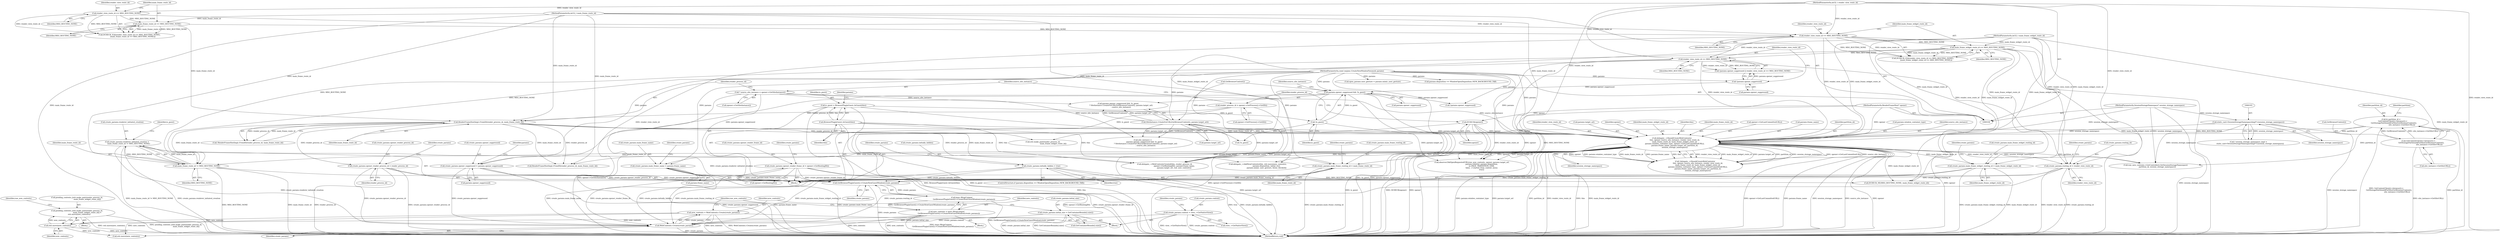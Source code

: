 digraph "0_Chrome_d18c519758c2e6043f0e1f00e2b69a55b3d7997f@array" {
"1000352" [label="(Call,pending_contents_[std::make_pair(render_process_id,\n                                     main_frame_widget_route_id)] =\n        std::move(new_contents))"];
"1000358" [label="(Call,std::move(new_contents))"];
"1000308" [label="(Call,new_contents = WebContents::Create(create_params))"];
"1000310" [label="(Call,WebContents::Create(create_params))"];
"1000258" [label="(Call,create_params.opener_render_process_id = render_process_id)"];
"1000138" [label="(Call,RenderFrameHostImpl::FromID(render_process_id, main_frame_route_id))"];
"1000129" [label="(Call,render_process_id = opener->GetProcess()->GetID())"];
"1000116" [label="(Call,main_frame_route_id == MSG_ROUTING_NONE)"];
"1000107" [label="(MethodParameterIn,int32_t main_frame_route_id)"];
"1000113" [label="(Call,render_view_route_id == MSG_ROUTING_NONE)"];
"1000106" [label="(MethodParameterIn,int32_t render_view_route_id)"];
"1000303" [label="(Call,create_params.initial_size = GetContainerBounds().size())"];
"1000286" [label="(Call,create_params.renderer_initiated_creation =\n      main_frame_route_id != MSG_ROUTING_NONE)"];
"1000290" [label="(Call,main_frame_route_id != MSG_ROUTING_NONE)"];
"1000202" [label="(Call,delegate_->ShouldCreateWebContents(\n          this, opener, source_site_instance, render_view_route_id,\n          main_frame_route_id, main_frame_widget_route_id,\n          params.window_container_type, opener->GetLastCommittedURL(),\n          params.frame_name, params.target_url, partition_id,\n          session_storage_namespace))"];
"1000144" [label="(Call,BrowserPluginGuest::IsGuest(this))"];
"1000126" [label="(Call,DCHECK(opener))"];
"1000105" [label="(MethodParameterIn,RenderFrameHost* opener)"];
"1000133" [label="(Call,* source_site_instance = opener->GetSiteInstance())"];
"1000120" [label="(Call,render_view_route_id == MSG_ROUTING_NONE)"];
"1000152" [label="(Call,render_view_route_id == MSG_ROUTING_NONE)"];
"1000123" [label="(Call,main_frame_widget_route_id == MSG_ROUTING_NONE)"];
"1000108" [label="(MethodParameterIn,int32_t main_frame_widget_route_id)"];
"1000109" [label="(MethodParameterIn,const mojom::CreateNewWindowParams& params)"];
"1000165" [label="(Call,SiteInstance::CreateForURL(GetBrowserContext(), params.target_url))"];
"1000172" [label="(Call,& partition_id =\n      GetContentClient()->browser()->\n          GetStoragePartitionIdForSite(GetBrowserContext(),\n                                       site_instance->GetSiteURL()))"];
"1000174" [label="(Call,GetContentClient()->browser()->\n          GetStoragePartitionIdForSite(GetBrowserContext(),\n                                       site_instance->GetSiteURL()))"];
"1000192" [label="(Call,static_cast<SessionStorageNamespaceImpl*>(session_storage_namespace))"];
"1000110" [label="(MethodParameterIn,SessionStorageNamespace* session_storage_namespace)"];
"1000298" [label="(Call,create_params.context = view_->GetNativeView())"];
"1000268" [label="(Call,create_params.opener_suppressed = params.opener_suppressed)"];
"1000159" [label="(Call,params.opener_suppressed && !is_guest)"];
"1000148" [label="(Call,!params.opener_suppressed)"];
"1000163" [label="(Call,!is_guest)"];
"1000142" [label="(Call,is_guest = BrowserPluginGuest::IsGuest(this))"];
"1000251" [label="(Call,create_params.main_frame_name = params.frame_name)"];
"1000263" [label="(Call,create_params.opener_render_frame_id = opener->GetRoutingID())"];
"1000241" [label="(Call,create_params.main_frame_routing_id = main_frame_route_id)"];
"1000246" [label="(Call,create_params.main_frame_widget_routing_id = main_frame_widget_route_id)"];
"1000236" [label="(Call,create_params.routing_id = render_view_route_id)"];
"1000281" [label="(Call,create_params.initially_hidden = true)"];
"1000314" [label="(Call,new_contents = base::WrapUnique(\n        GetBrowserPluginGuest()->CreateNewGuestWindow(create_params)))"];
"1000316" [label="(Call,base::WrapUnique(\n        GetBrowserPluginGuest()->CreateNewGuestWindow(create_params)))"];
"1000317" [label="(Call,GetBrowserPluginGuest()->CreateNewGuestWindow(create_params))"];
"1000292" [label="(Identifier,MSG_ROUTING_NONE)"];
"1000242" [label="(Call,create_params.main_frame_routing_id)"];
"1000243" [label="(Identifier,create_params)"];
"1000349" [label="(Call,DCHECK_NE(MSG_ROUTING_NONE, main_frame_widget_route_id))"];
"1000220" [label="(Identifier,session_storage_namespace)"];
"1000315" [label="(Identifier,new_contents)"];
"1000258" [label="(Call,create_params.opener_render_process_id = render_process_id)"];
"1000311" [label="(Identifier,create_params)"];
"1000314" [label="(Call,new_contents = base::WrapUnique(\n        GetBrowserPluginGuest()->CreateNewGuestWindow(create_params)))"];
"1000137" [label="(Call,!RenderFrameHostImpl::FromID(render_process_id, main_frame_route_id))"];
"1000212" [label="(Call,opener->GetLastCommittedURL())"];
"1000270" [label="(Identifier,create_params)"];
"1000381" [label="(Call,observer.DidOpenRequestedURL(raw_new_contents, opener, params.target_url,\n                                   params.referrer, params.disposition,\n                                   ui::PAGE_TRANSITION_LINK,\n                                   false,  // started_from_context_menu\n                                   true))"];
"1000117" [label="(Identifier,main_frame_route_id)"];
"1000213" [label="(Call,params.frame_name)"];
"1000219" [label="(Identifier,partition_id)"];
"1000156" [label="(Call,site_instance =\n      params.opener_suppressed && !is_guest\n          ? SiteInstance::CreateForURL(GetBrowserContext(), params.target_url)\n          : source_site_instance)"];
"1000290" [label="(Call,main_frame_route_id != MSG_ROUTING_NONE)"];
"1000118" [label="(Identifier,MSG_ROUTING_NONE)"];
"1000124" [label="(Identifier,main_frame_widget_route_id)"];
"1000240" [label="(Identifier,render_view_route_id)"];
"1000461" [label="(MethodReturn,void)"];
"1000265" [label="(Identifier,create_params)"];
"1000304" [label="(Call,create_params.initial_size)"];
"1000275" [label="(ControlStructure,if (params.disposition == WindowOpenDisposition::NEW_BACKGROUND_TAB))"];
"1000241" [label="(Call,create_params.main_frame_routing_id = main_frame_route_id)"];
"1000116" [label="(Call,main_frame_route_id == MSG_ROUTING_NONE)"];
"1000115" [label="(Identifier,MSG_ROUTING_NONE)"];
"1000154" [label="(Identifier,MSG_ROUTING_NONE)"];
"1000179" [label="(Identifier,partition)"];
"1000176" [label="(Call,site_instance->GetSiteURL())"];
"1000114" [label="(Identifier,render_view_route_id)"];
"1000170" [label="(Identifier,source_site_instance)"];
"1000313" [label="(Block,)"];
"1000145" [label="(Identifier,this)"];
"1000209" [label="(Call,params.window_container_type)"];
"1000352" [label="(Call,pending_contents_[std::make_pair(render_process_id,\n                                     main_frame_widget_route_id)] =\n        std::move(new_contents))"];
"1000236" [label="(Call,create_params.routing_id = render_view_route_id)"];
"1000123" [label="(Call,main_frame_widget_route_id == MSG_ROUTING_NONE)"];
"1000144" [label="(Call,BrowserPluginGuest::IsGuest(this))"];
"1000325" [label="(Call,raw_new_contents->GetController().SetSessionStorageNamespace(\n      partition_id, session_storage_namespace))"];
"1000126" [label="(Call,DCHECK(opener))"];
"1000287" [label="(Call,create_params.renderer_initiated_creation)"];
"1000321" [label="(Identifier,raw_new_contents)"];
"1000247" [label="(Call,create_params.main_frame_widget_routing_id)"];
"1000297" [label="(Block,)"];
"1000291" [label="(Identifier,main_frame_route_id)"];
"1000167" [label="(Call,params.target_url)"];
"1000143" [label="(Identifier,is_guest)"];
"1000252" [label="(Call,create_params.main_frame_name)"];
"1000205" [label="(Identifier,source_site_instance)"];
"1000206" [label="(Identifier,render_view_route_id)"];
"1000248" [label="(Identifier,create_params)"];
"1000109" [label="(MethodParameterIn,const mojom::CreateNewWindowParams& params)"];
"1000414" [label="(Call,delegate_->AddNewContents(this, std::move(new_contents),\n                                params.disposition, initial_rect,\n                                params.mimic_user_gesture, &was_blocked))"];
"1000251" [label="(Call,create_params.main_frame_name = params.frame_name)"];
"1000120" [label="(Call,render_view_route_id == MSG_ROUTING_NONE)"];
"1000142" [label="(Call,is_guest = BrowserPluginGuest::IsGuest(this))"];
"1000164" [label="(Identifier,is_guest)"];
"1000119" [label="(Call,DCHECK_EQ((render_view_route_id == MSG_ROUTING_NONE),\n            (main_frame_widget_route_id == MSG_ROUTING_NONE)))"];
"1000309" [label="(Identifier,new_contents)"];
"1000216" [label="(Call,params.target_url)"];
"1000308" [label="(Call,new_contents = WebContents::Create(create_params))"];
"1000160" [label="(Call,params.opener_suppressed)"];
"1000264" [label="(Call,create_params.opener_render_frame_id)"];
"1000245" [label="(Identifier,main_frame_route_id)"];
"1000149" [label="(Call,params.opener_suppressed)"];
"1000272" [label="(Call,params.opener_suppressed)"];
"1000263" [label="(Call,create_params.opener_render_frame_id = opener->GetRoutingID())"];
"1000365" [label="(Call,delegate_->WebContentsCreated(this, render_process_id,\n                                  opener->GetRoutingID(), params.frame_name,\n                                  params.target_url, raw_new_contents))"];
"1000288" [label="(Identifier,create_params)"];
"1000192" [label="(Call,static_cast<SessionStorageNamespaceImpl*>(session_storage_namespace))"];
"1000260" [label="(Identifier,create_params)"];
"1000361" [label="(Identifier,raw_new_contents)"];
"1000310" [label="(Call,WebContents::Create(create_params))"];
"1000318" [label="(Identifier,create_params)"];
"1000296" [label="(Identifier,is_guest)"];
"1000285" [label="(Identifier,true)"];
"1000436" [label="(Call,open_params.user_gesture = params.mimic_user_gesture)"];
"1000175" [label="(Call,GetBrowserContext())"];
"1000250" [label="(Identifier,main_frame_widget_route_id)"];
"1000122" [label="(Identifier,MSG_ROUTING_NONE)"];
"1000281" [label="(Call,create_params.initially_hidden = true)"];
"1000130" [label="(Identifier,render_process_id)"];
"1000303" [label="(Call,create_params.initial_size = GetContainerBounds().size())"];
"1000111" [label="(Block,)"];
"1000204" [label="(Identifier,opener)"];
"1000110" [label="(MethodParameterIn,SessionStorageNamespace* session_storage_namespace)"];
"1000305" [label="(Identifier,create_params)"];
"1000190" [label="(Call,* session_storage_namespace_impl =\n      static_cast<SessionStorageNamespaceImpl*>(session_storage_namespace))"];
"1000359" [label="(Identifier,new_contents)"];
"1000337" [label="(Block,)"];
"1000148" [label="(Call,!params.opener_suppressed)"];
"1000108" [label="(MethodParameterIn,int32_t main_frame_widget_route_id)"];
"1000147" [label="(Call,!params.opener_suppressed || render_view_route_id == MSG_ROUTING_NONE)"];
"1000299" [label="(Call,create_params.context)"];
"1000153" [label="(Identifier,render_view_route_id)"];
"1000133" [label="(Call,* source_site_instance = opener->GetSiteInstance())"];
"1000131" [label="(Call,opener->GetProcess()->GetID())"];
"1000107" [label="(MethodParameterIn,int32_t main_frame_route_id)"];
"1000127" [label="(Identifier,opener)"];
"1000106" [label="(MethodParameterIn,int32_t render_view_route_id)"];
"1000282" [label="(Call,create_params.initially_hidden)"];
"1000269" [label="(Call,create_params.opener_suppressed)"];
"1000253" [label="(Identifier,create_params)"];
"1000268" [label="(Call,create_params.opener_suppressed = params.opener_suppressed)"];
"1000358" [label="(Call,std::move(new_contents))"];
"1000134" [label="(Identifier,source_site_instance)"];
"1000152" [label="(Call,render_view_route_id == MSG_ROUTING_NONE)"];
"1000174" [label="(Call,GetContentClient()->browser()->\n          GetStoragePartitionIdForSite(GetBrowserContext(),\n                                       site_instance->GetSiteURL()))"];
"1000276" [label="(Call,params.disposition == WindowOpenDisposition::NEW_BACKGROUND_TAB)"];
"1000317" [label="(Call,GetBrowserPluginGuest()->CreateNewGuestWindow(create_params))"];
"1000105" [label="(MethodParameterIn,RenderFrameHost* opener)"];
"1000150" [label="(Identifier,params)"];
"1000259" [label="(Call,create_params.opener_render_process_id)"];
"1000158" [label="(Call,params.opener_suppressed && !is_guest\n          ? SiteInstance::CreateForURL(GetBrowserContext(), params.target_url)\n          : source_site_instance)"];
"1000208" [label="(Identifier,main_frame_widget_route_id)"];
"1000262" [label="(Identifier,render_process_id)"];
"1000121" [label="(Identifier,render_view_route_id)"];
"1000278" [label="(Identifier,params)"];
"1000139" [label="(Identifier,render_process_id)"];
"1000166" [label="(Call,GetBrowserContext())"];
"1000307" [label="(Call,GetContainerBounds().size())"];
"1000355" [label="(Call,std::make_pair(render_process_id,\n                                     main_frame_widget_route_id))"];
"1000316" [label="(Call,base::WrapUnique(\n        GetBrowserPluginGuest()->CreateNewGuestWindow(create_params)))"];
"1000246" [label="(Call,create_params.main_frame_widget_routing_id = main_frame_widget_route_id)"];
"1000267" [label="(Call,opener->GetRoutingID())"];
"1000194" [label="(Identifier,session_storage_namespace)"];
"1000416" [label="(Call,std::move(new_contents))"];
"1000225" [label="(Call,RenderFrameHostImpl::FromID(render_process_id, main_frame_route_id))"];
"1000295" [label="(Call,!is_guest)"];
"1000140" [label="(Identifier,main_frame_route_id)"];
"1000165" [label="(Call,SiteInstance::CreateForURL(GetBrowserContext(), params.target_url))"];
"1000286" [label="(Call,create_params.renderer_initiated_creation =\n      main_frame_route_id != MSG_ROUTING_NONE)"];
"1000113" [label="(Call,render_view_route_id == MSG_ROUTING_NONE)"];
"1000353" [label="(Call,pending_contents_[std::make_pair(render_process_id,\n                                     main_frame_widget_route_id)])"];
"1000138" [label="(Call,RenderFrameHostImpl::FromID(render_process_id, main_frame_route_id))"];
"1000135" [label="(Call,opener->GetSiteInstance())"];
"1000203" [label="(Identifier,this)"];
"1000298" [label="(Call,create_params.context = view_->GetNativeView())"];
"1000129" [label="(Call,render_process_id = opener->GetProcess()->GetID())"];
"1000237" [label="(Call,create_params.routing_id)"];
"1000207" [label="(Identifier,main_frame_route_id)"];
"1000159" [label="(Call,params.opener_suppressed && !is_guest)"];
"1000125" [label="(Identifier,MSG_ROUTING_NONE)"];
"1000112" [label="(Call,DCHECK_EQ((render_view_route_id == MSG_ROUTING_NONE),\n            (main_frame_route_id == MSG_ROUTING_NONE)))"];
"1000255" [label="(Call,params.frame_name)"];
"1000163" [label="(Call,!is_guest)"];
"1000202" [label="(Call,delegate_->ShouldCreateWebContents(\n          this, opener, source_site_instance, render_view_route_id,\n          main_frame_route_id, main_frame_widget_route_id,\n          params.window_container_type, opener->GetLastCommittedURL(),\n          params.frame_name, params.target_url, partition_id,\n          session_storage_namespace))"];
"1000201" [label="(Call,!delegate_->ShouldCreateWebContents(\n          this, opener, source_site_instance, render_view_route_id,\n          main_frame_route_id, main_frame_widget_route_id,\n          params.window_container_type, opener->GetLastCommittedURL(),\n          params.frame_name, params.target_url, partition_id,\n          session_storage_namespace))"];
"1000333" [label="(Call,!params.opener_suppressed)"];
"1000173" [label="(Identifier,partition_id)"];
"1000172" [label="(Call,& partition_id =\n      GetContentClient()->browser()->\n          GetStoragePartitionIdForSite(GetBrowserContext(),\n                                       site_instance->GetSiteURL()))"];
"1000302" [label="(Call,view_->GetNativeView())"];
"1000352" -> "1000337"  [label="AST: "];
"1000352" -> "1000358"  [label="CFG: "];
"1000353" -> "1000352"  [label="AST: "];
"1000358" -> "1000352"  [label="AST: "];
"1000361" -> "1000352"  [label="CFG: "];
"1000352" -> "1000461"  [label="DDG: pending_contents_[std::make_pair(render_process_id,\n                                     main_frame_widget_route_id)]"];
"1000352" -> "1000461"  [label="DDG: std::move(new_contents)"];
"1000358" -> "1000352"  [label="DDG: new_contents"];
"1000358" -> "1000359"  [label="CFG: "];
"1000359" -> "1000358"  [label="AST: "];
"1000358" -> "1000461"  [label="DDG: new_contents"];
"1000308" -> "1000358"  [label="DDG: new_contents"];
"1000314" -> "1000358"  [label="DDG: new_contents"];
"1000358" -> "1000416"  [label="DDG: new_contents"];
"1000308" -> "1000297"  [label="AST: "];
"1000308" -> "1000310"  [label="CFG: "];
"1000309" -> "1000308"  [label="AST: "];
"1000310" -> "1000308"  [label="AST: "];
"1000321" -> "1000308"  [label="CFG: "];
"1000308" -> "1000461"  [label="DDG: WebContents::Create(create_params)"];
"1000308" -> "1000461"  [label="DDG: new_contents"];
"1000310" -> "1000308"  [label="DDG: create_params"];
"1000308" -> "1000416"  [label="DDG: new_contents"];
"1000310" -> "1000311"  [label="CFG: "];
"1000311" -> "1000310"  [label="AST: "];
"1000310" -> "1000461"  [label="DDG: create_params"];
"1000258" -> "1000310"  [label="DDG: create_params.opener_render_process_id"];
"1000303" -> "1000310"  [label="DDG: create_params.initial_size"];
"1000286" -> "1000310"  [label="DDG: create_params.renderer_initiated_creation"];
"1000298" -> "1000310"  [label="DDG: create_params.context"];
"1000268" -> "1000310"  [label="DDG: create_params.opener_suppressed"];
"1000251" -> "1000310"  [label="DDG: create_params.main_frame_name"];
"1000263" -> "1000310"  [label="DDG: create_params.opener_render_frame_id"];
"1000241" -> "1000310"  [label="DDG: create_params.main_frame_routing_id"];
"1000246" -> "1000310"  [label="DDG: create_params.main_frame_widget_routing_id"];
"1000236" -> "1000310"  [label="DDG: create_params.routing_id"];
"1000281" -> "1000310"  [label="DDG: create_params.initially_hidden"];
"1000258" -> "1000111"  [label="AST: "];
"1000258" -> "1000262"  [label="CFG: "];
"1000259" -> "1000258"  [label="AST: "];
"1000262" -> "1000258"  [label="AST: "];
"1000265" -> "1000258"  [label="CFG: "];
"1000258" -> "1000461"  [label="DDG: create_params.opener_render_process_id"];
"1000258" -> "1000461"  [label="DDG: render_process_id"];
"1000138" -> "1000258"  [label="DDG: render_process_id"];
"1000258" -> "1000317"  [label="DDG: create_params.opener_render_process_id"];
"1000138" -> "1000137"  [label="AST: "];
"1000138" -> "1000140"  [label="CFG: "];
"1000139" -> "1000138"  [label="AST: "];
"1000140" -> "1000138"  [label="AST: "];
"1000137" -> "1000138"  [label="CFG: "];
"1000138" -> "1000137"  [label="DDG: render_process_id"];
"1000138" -> "1000137"  [label="DDG: main_frame_route_id"];
"1000129" -> "1000138"  [label="DDG: render_process_id"];
"1000116" -> "1000138"  [label="DDG: main_frame_route_id"];
"1000107" -> "1000138"  [label="DDG: main_frame_route_id"];
"1000138" -> "1000202"  [label="DDG: main_frame_route_id"];
"1000138" -> "1000225"  [label="DDG: render_process_id"];
"1000138" -> "1000225"  [label="DDG: main_frame_route_id"];
"1000138" -> "1000241"  [label="DDG: main_frame_route_id"];
"1000138" -> "1000290"  [label="DDG: main_frame_route_id"];
"1000138" -> "1000355"  [label="DDG: render_process_id"];
"1000138" -> "1000365"  [label="DDG: render_process_id"];
"1000129" -> "1000111"  [label="AST: "];
"1000129" -> "1000131"  [label="CFG: "];
"1000130" -> "1000129"  [label="AST: "];
"1000131" -> "1000129"  [label="AST: "];
"1000134" -> "1000129"  [label="CFG: "];
"1000129" -> "1000461"  [label="DDG: opener->GetProcess()->GetID()"];
"1000116" -> "1000112"  [label="AST: "];
"1000116" -> "1000118"  [label="CFG: "];
"1000117" -> "1000116"  [label="AST: "];
"1000118" -> "1000116"  [label="AST: "];
"1000112" -> "1000116"  [label="CFG: "];
"1000116" -> "1000112"  [label="DDG: main_frame_route_id"];
"1000116" -> "1000112"  [label="DDG: MSG_ROUTING_NONE"];
"1000107" -> "1000116"  [label="DDG: main_frame_route_id"];
"1000113" -> "1000116"  [label="DDG: MSG_ROUTING_NONE"];
"1000116" -> "1000120"  [label="DDG: MSG_ROUTING_NONE"];
"1000107" -> "1000104"  [label="AST: "];
"1000107" -> "1000461"  [label="DDG: main_frame_route_id"];
"1000107" -> "1000202"  [label="DDG: main_frame_route_id"];
"1000107" -> "1000225"  [label="DDG: main_frame_route_id"];
"1000107" -> "1000241"  [label="DDG: main_frame_route_id"];
"1000107" -> "1000290"  [label="DDG: main_frame_route_id"];
"1000113" -> "1000112"  [label="AST: "];
"1000113" -> "1000115"  [label="CFG: "];
"1000114" -> "1000113"  [label="AST: "];
"1000115" -> "1000113"  [label="AST: "];
"1000117" -> "1000113"  [label="CFG: "];
"1000113" -> "1000112"  [label="DDG: render_view_route_id"];
"1000113" -> "1000112"  [label="DDG: MSG_ROUTING_NONE"];
"1000106" -> "1000113"  [label="DDG: render_view_route_id"];
"1000113" -> "1000120"  [label="DDG: render_view_route_id"];
"1000106" -> "1000104"  [label="AST: "];
"1000106" -> "1000461"  [label="DDG: render_view_route_id"];
"1000106" -> "1000120"  [label="DDG: render_view_route_id"];
"1000106" -> "1000152"  [label="DDG: render_view_route_id"];
"1000106" -> "1000202"  [label="DDG: render_view_route_id"];
"1000106" -> "1000236"  [label="DDG: render_view_route_id"];
"1000303" -> "1000297"  [label="AST: "];
"1000303" -> "1000307"  [label="CFG: "];
"1000304" -> "1000303"  [label="AST: "];
"1000307" -> "1000303"  [label="AST: "];
"1000309" -> "1000303"  [label="CFG: "];
"1000303" -> "1000461"  [label="DDG: create_params.initial_size"];
"1000303" -> "1000461"  [label="DDG: GetContainerBounds().size()"];
"1000286" -> "1000111"  [label="AST: "];
"1000286" -> "1000290"  [label="CFG: "];
"1000287" -> "1000286"  [label="AST: "];
"1000290" -> "1000286"  [label="AST: "];
"1000296" -> "1000286"  [label="CFG: "];
"1000286" -> "1000461"  [label="DDG: main_frame_route_id != MSG_ROUTING_NONE"];
"1000286" -> "1000461"  [label="DDG: create_params.renderer_initiated_creation"];
"1000290" -> "1000286"  [label="DDG: main_frame_route_id"];
"1000290" -> "1000286"  [label="DDG: MSG_ROUTING_NONE"];
"1000286" -> "1000317"  [label="DDG: create_params.renderer_initiated_creation"];
"1000290" -> "1000292"  [label="CFG: "];
"1000291" -> "1000290"  [label="AST: "];
"1000292" -> "1000290"  [label="AST: "];
"1000290" -> "1000461"  [label="DDG: main_frame_route_id"];
"1000290" -> "1000461"  [label="DDG: MSG_ROUTING_NONE"];
"1000202" -> "1000290"  [label="DDG: main_frame_route_id"];
"1000123" -> "1000290"  [label="DDG: MSG_ROUTING_NONE"];
"1000152" -> "1000290"  [label="DDG: MSG_ROUTING_NONE"];
"1000290" -> "1000349"  [label="DDG: MSG_ROUTING_NONE"];
"1000202" -> "1000201"  [label="AST: "];
"1000202" -> "1000220"  [label="CFG: "];
"1000203" -> "1000202"  [label="AST: "];
"1000204" -> "1000202"  [label="AST: "];
"1000205" -> "1000202"  [label="AST: "];
"1000206" -> "1000202"  [label="AST: "];
"1000207" -> "1000202"  [label="AST: "];
"1000208" -> "1000202"  [label="AST: "];
"1000209" -> "1000202"  [label="AST: "];
"1000212" -> "1000202"  [label="AST: "];
"1000213" -> "1000202"  [label="AST: "];
"1000216" -> "1000202"  [label="AST: "];
"1000219" -> "1000202"  [label="AST: "];
"1000220" -> "1000202"  [label="AST: "];
"1000201" -> "1000202"  [label="CFG: "];
"1000202" -> "1000461"  [label="DDG: params.window_container_type"];
"1000202" -> "1000461"  [label="DDG: params.target_url"];
"1000202" -> "1000461"  [label="DDG: partition_id"];
"1000202" -> "1000461"  [label="DDG: render_view_route_id"];
"1000202" -> "1000461"  [label="DDG: this"];
"1000202" -> "1000461"  [label="DDG: main_frame_widget_route_id"];
"1000202" -> "1000461"  [label="DDG: opener->GetLastCommittedURL()"];
"1000202" -> "1000461"  [label="DDG: params.frame_name"];
"1000202" -> "1000461"  [label="DDG: session_storage_namespace"];
"1000202" -> "1000461"  [label="DDG: source_site_instance"];
"1000202" -> "1000461"  [label="DDG: opener"];
"1000202" -> "1000201"  [label="DDG: render_view_route_id"];
"1000202" -> "1000201"  [label="DDG: main_frame_widget_route_id"];
"1000202" -> "1000201"  [label="DDG: params.target_url"];
"1000202" -> "1000201"  [label="DDG: partition_id"];
"1000202" -> "1000201"  [label="DDG: session_storage_namespace"];
"1000202" -> "1000201"  [label="DDG: opener->GetLastCommittedURL()"];
"1000202" -> "1000201"  [label="DDG: source_site_instance"];
"1000202" -> "1000201"  [label="DDG: opener"];
"1000202" -> "1000201"  [label="DDG: params.window_container_type"];
"1000202" -> "1000201"  [label="DDG: main_frame_route_id"];
"1000202" -> "1000201"  [label="DDG: params.frame_name"];
"1000202" -> "1000201"  [label="DDG: this"];
"1000144" -> "1000202"  [label="DDG: this"];
"1000126" -> "1000202"  [label="DDG: opener"];
"1000105" -> "1000202"  [label="DDG: opener"];
"1000133" -> "1000202"  [label="DDG: source_site_instance"];
"1000120" -> "1000202"  [label="DDG: render_view_route_id"];
"1000152" -> "1000202"  [label="DDG: render_view_route_id"];
"1000123" -> "1000202"  [label="DDG: main_frame_widget_route_id"];
"1000108" -> "1000202"  [label="DDG: main_frame_widget_route_id"];
"1000109" -> "1000202"  [label="DDG: params"];
"1000165" -> "1000202"  [label="DDG: params.target_url"];
"1000172" -> "1000202"  [label="DDG: partition_id"];
"1000192" -> "1000202"  [label="DDG: session_storage_namespace"];
"1000110" -> "1000202"  [label="DDG: session_storage_namespace"];
"1000202" -> "1000225"  [label="DDG: main_frame_route_id"];
"1000202" -> "1000236"  [label="DDG: render_view_route_id"];
"1000202" -> "1000241"  [label="DDG: main_frame_route_id"];
"1000202" -> "1000246"  [label="DDG: main_frame_widget_route_id"];
"1000202" -> "1000251"  [label="DDG: params.frame_name"];
"1000202" -> "1000325"  [label="DDG: partition_id"];
"1000202" -> "1000325"  [label="DDG: session_storage_namespace"];
"1000202" -> "1000349"  [label="DDG: main_frame_widget_route_id"];
"1000202" -> "1000365"  [label="DDG: this"];
"1000202" -> "1000365"  [label="DDG: params.frame_name"];
"1000202" -> "1000365"  [label="DDG: params.target_url"];
"1000202" -> "1000381"  [label="DDG: opener"];
"1000202" -> "1000381"  [label="DDG: params.target_url"];
"1000202" -> "1000414"  [label="DDG: this"];
"1000144" -> "1000142"  [label="AST: "];
"1000144" -> "1000145"  [label="CFG: "];
"1000145" -> "1000144"  [label="AST: "];
"1000142" -> "1000144"  [label="CFG: "];
"1000144" -> "1000461"  [label="DDG: this"];
"1000144" -> "1000142"  [label="DDG: this"];
"1000144" -> "1000365"  [label="DDG: this"];
"1000144" -> "1000414"  [label="DDG: this"];
"1000126" -> "1000111"  [label="AST: "];
"1000126" -> "1000127"  [label="CFG: "];
"1000127" -> "1000126"  [label="AST: "];
"1000130" -> "1000126"  [label="CFG: "];
"1000126" -> "1000461"  [label="DDG: DCHECK(opener)"];
"1000126" -> "1000461"  [label="DDG: opener"];
"1000105" -> "1000126"  [label="DDG: opener"];
"1000126" -> "1000381"  [label="DDG: opener"];
"1000105" -> "1000104"  [label="AST: "];
"1000105" -> "1000461"  [label="DDG: opener"];
"1000105" -> "1000381"  [label="DDG: opener"];
"1000133" -> "1000111"  [label="AST: "];
"1000133" -> "1000135"  [label="CFG: "];
"1000134" -> "1000133"  [label="AST: "];
"1000135" -> "1000133"  [label="AST: "];
"1000139" -> "1000133"  [label="CFG: "];
"1000133" -> "1000461"  [label="DDG: opener->GetSiteInstance()"];
"1000133" -> "1000156"  [label="DDG: source_site_instance"];
"1000133" -> "1000158"  [label="DDG: source_site_instance"];
"1000120" -> "1000119"  [label="AST: "];
"1000120" -> "1000122"  [label="CFG: "];
"1000121" -> "1000120"  [label="AST: "];
"1000122" -> "1000120"  [label="AST: "];
"1000124" -> "1000120"  [label="CFG: "];
"1000120" -> "1000461"  [label="DDG: render_view_route_id"];
"1000120" -> "1000119"  [label="DDG: render_view_route_id"];
"1000120" -> "1000119"  [label="DDG: MSG_ROUTING_NONE"];
"1000120" -> "1000123"  [label="DDG: MSG_ROUTING_NONE"];
"1000120" -> "1000152"  [label="DDG: render_view_route_id"];
"1000120" -> "1000236"  [label="DDG: render_view_route_id"];
"1000152" -> "1000147"  [label="AST: "];
"1000152" -> "1000154"  [label="CFG: "];
"1000153" -> "1000152"  [label="AST: "];
"1000154" -> "1000152"  [label="AST: "];
"1000147" -> "1000152"  [label="CFG: "];
"1000152" -> "1000461"  [label="DDG: render_view_route_id"];
"1000152" -> "1000461"  [label="DDG: MSG_ROUTING_NONE"];
"1000152" -> "1000147"  [label="DDG: render_view_route_id"];
"1000152" -> "1000147"  [label="DDG: MSG_ROUTING_NONE"];
"1000123" -> "1000152"  [label="DDG: MSG_ROUTING_NONE"];
"1000152" -> "1000236"  [label="DDG: render_view_route_id"];
"1000123" -> "1000119"  [label="AST: "];
"1000123" -> "1000125"  [label="CFG: "];
"1000124" -> "1000123"  [label="AST: "];
"1000125" -> "1000123"  [label="AST: "];
"1000119" -> "1000123"  [label="CFG: "];
"1000123" -> "1000461"  [label="DDG: MSG_ROUTING_NONE"];
"1000123" -> "1000461"  [label="DDG: main_frame_widget_route_id"];
"1000123" -> "1000119"  [label="DDG: main_frame_widget_route_id"];
"1000123" -> "1000119"  [label="DDG: MSG_ROUTING_NONE"];
"1000108" -> "1000123"  [label="DDG: main_frame_widget_route_id"];
"1000123" -> "1000246"  [label="DDG: main_frame_widget_route_id"];
"1000123" -> "1000349"  [label="DDG: main_frame_widget_route_id"];
"1000108" -> "1000104"  [label="AST: "];
"1000108" -> "1000461"  [label="DDG: main_frame_widget_route_id"];
"1000108" -> "1000246"  [label="DDG: main_frame_widget_route_id"];
"1000108" -> "1000349"  [label="DDG: main_frame_widget_route_id"];
"1000108" -> "1000355"  [label="DDG: main_frame_widget_route_id"];
"1000109" -> "1000104"  [label="AST: "];
"1000109" -> "1000461"  [label="DDG: params"];
"1000109" -> "1000148"  [label="DDG: params"];
"1000109" -> "1000159"  [label="DDG: params"];
"1000109" -> "1000165"  [label="DDG: params"];
"1000109" -> "1000251"  [label="DDG: params"];
"1000109" -> "1000268"  [label="DDG: params"];
"1000109" -> "1000276"  [label="DDG: params"];
"1000109" -> "1000333"  [label="DDG: params"];
"1000109" -> "1000365"  [label="DDG: params"];
"1000109" -> "1000381"  [label="DDG: params"];
"1000109" -> "1000414"  [label="DDG: params"];
"1000109" -> "1000436"  [label="DDG: params"];
"1000165" -> "1000158"  [label="AST: "];
"1000165" -> "1000167"  [label="CFG: "];
"1000166" -> "1000165"  [label="AST: "];
"1000167" -> "1000165"  [label="AST: "];
"1000158" -> "1000165"  [label="CFG: "];
"1000165" -> "1000461"  [label="DDG: params.target_url"];
"1000165" -> "1000156"  [label="DDG: GetBrowserContext()"];
"1000165" -> "1000156"  [label="DDG: params.target_url"];
"1000165" -> "1000158"  [label="DDG: GetBrowserContext()"];
"1000165" -> "1000158"  [label="DDG: params.target_url"];
"1000165" -> "1000365"  [label="DDG: params.target_url"];
"1000165" -> "1000381"  [label="DDG: params.target_url"];
"1000172" -> "1000111"  [label="AST: "];
"1000172" -> "1000174"  [label="CFG: "];
"1000173" -> "1000172"  [label="AST: "];
"1000174" -> "1000172"  [label="AST: "];
"1000179" -> "1000172"  [label="CFG: "];
"1000172" -> "1000461"  [label="DDG: partition_id"];
"1000172" -> "1000461"  [label="DDG: GetContentClient()->browser()->\n          GetStoragePartitionIdForSite(GetBrowserContext(),\n                                       site_instance->GetSiteURL())"];
"1000174" -> "1000172"  [label="DDG: GetBrowserContext()"];
"1000174" -> "1000172"  [label="DDG: site_instance->GetSiteURL()"];
"1000172" -> "1000325"  [label="DDG: partition_id"];
"1000174" -> "1000176"  [label="CFG: "];
"1000175" -> "1000174"  [label="AST: "];
"1000176" -> "1000174"  [label="AST: "];
"1000174" -> "1000461"  [label="DDG: site_instance->GetSiteURL()"];
"1000192" -> "1000190"  [label="AST: "];
"1000192" -> "1000194"  [label="CFG: "];
"1000193" -> "1000192"  [label="AST: "];
"1000194" -> "1000192"  [label="AST: "];
"1000190" -> "1000192"  [label="CFG: "];
"1000192" -> "1000461"  [label="DDG: session_storage_namespace"];
"1000192" -> "1000190"  [label="DDG: session_storage_namespace"];
"1000110" -> "1000192"  [label="DDG: session_storage_namespace"];
"1000192" -> "1000325"  [label="DDG: session_storage_namespace"];
"1000110" -> "1000104"  [label="AST: "];
"1000110" -> "1000461"  [label="DDG: session_storage_namespace"];
"1000110" -> "1000325"  [label="DDG: session_storage_namespace"];
"1000298" -> "1000297"  [label="AST: "];
"1000298" -> "1000302"  [label="CFG: "];
"1000299" -> "1000298"  [label="AST: "];
"1000302" -> "1000298"  [label="AST: "];
"1000305" -> "1000298"  [label="CFG: "];
"1000298" -> "1000461"  [label="DDG: create_params.context"];
"1000298" -> "1000461"  [label="DDG: view_->GetNativeView()"];
"1000268" -> "1000111"  [label="AST: "];
"1000268" -> "1000272"  [label="CFG: "];
"1000269" -> "1000268"  [label="AST: "];
"1000272" -> "1000268"  [label="AST: "];
"1000278" -> "1000268"  [label="CFG: "];
"1000268" -> "1000461"  [label="DDG: create_params.opener_suppressed"];
"1000159" -> "1000268"  [label="DDG: params.opener_suppressed"];
"1000268" -> "1000317"  [label="DDG: create_params.opener_suppressed"];
"1000159" -> "1000158"  [label="AST: "];
"1000159" -> "1000160"  [label="CFG: "];
"1000159" -> "1000163"  [label="CFG: "];
"1000160" -> "1000159"  [label="AST: "];
"1000163" -> "1000159"  [label="AST: "];
"1000166" -> "1000159"  [label="CFG: "];
"1000170" -> "1000159"  [label="CFG: "];
"1000159" -> "1000461"  [label="DDG: params.opener_suppressed"];
"1000159" -> "1000461"  [label="DDG: !is_guest"];
"1000148" -> "1000159"  [label="DDG: params.opener_suppressed"];
"1000163" -> "1000159"  [label="DDG: is_guest"];
"1000159" -> "1000333"  [label="DDG: params.opener_suppressed"];
"1000148" -> "1000147"  [label="AST: "];
"1000148" -> "1000149"  [label="CFG: "];
"1000149" -> "1000148"  [label="AST: "];
"1000153" -> "1000148"  [label="CFG: "];
"1000147" -> "1000148"  [label="CFG: "];
"1000148" -> "1000147"  [label="DDG: params.opener_suppressed"];
"1000163" -> "1000164"  [label="CFG: "];
"1000164" -> "1000163"  [label="AST: "];
"1000163" -> "1000461"  [label="DDG: is_guest"];
"1000142" -> "1000163"  [label="DDG: is_guest"];
"1000163" -> "1000295"  [label="DDG: is_guest"];
"1000142" -> "1000111"  [label="AST: "];
"1000143" -> "1000142"  [label="AST: "];
"1000150" -> "1000142"  [label="CFG: "];
"1000142" -> "1000461"  [label="DDG: BrowserPluginGuest::IsGuest(this)"];
"1000142" -> "1000461"  [label="DDG: is_guest"];
"1000142" -> "1000295"  [label="DDG: is_guest"];
"1000251" -> "1000111"  [label="AST: "];
"1000251" -> "1000255"  [label="CFG: "];
"1000252" -> "1000251"  [label="AST: "];
"1000255" -> "1000251"  [label="AST: "];
"1000260" -> "1000251"  [label="CFG: "];
"1000251" -> "1000461"  [label="DDG: params.frame_name"];
"1000251" -> "1000461"  [label="DDG: create_params.main_frame_name"];
"1000251" -> "1000317"  [label="DDG: create_params.main_frame_name"];
"1000263" -> "1000111"  [label="AST: "];
"1000263" -> "1000267"  [label="CFG: "];
"1000264" -> "1000263"  [label="AST: "];
"1000267" -> "1000263"  [label="AST: "];
"1000270" -> "1000263"  [label="CFG: "];
"1000263" -> "1000461"  [label="DDG: opener->GetRoutingID()"];
"1000263" -> "1000461"  [label="DDG: create_params.opener_render_frame_id"];
"1000263" -> "1000317"  [label="DDG: create_params.opener_render_frame_id"];
"1000241" -> "1000111"  [label="AST: "];
"1000241" -> "1000245"  [label="CFG: "];
"1000242" -> "1000241"  [label="AST: "];
"1000245" -> "1000241"  [label="AST: "];
"1000248" -> "1000241"  [label="CFG: "];
"1000241" -> "1000461"  [label="DDG: create_params.main_frame_routing_id"];
"1000241" -> "1000317"  [label="DDG: create_params.main_frame_routing_id"];
"1000246" -> "1000111"  [label="AST: "];
"1000246" -> "1000250"  [label="CFG: "];
"1000247" -> "1000246"  [label="AST: "];
"1000250" -> "1000246"  [label="AST: "];
"1000253" -> "1000246"  [label="CFG: "];
"1000246" -> "1000461"  [label="DDG: main_frame_widget_route_id"];
"1000246" -> "1000461"  [label="DDG: create_params.main_frame_widget_routing_id"];
"1000246" -> "1000317"  [label="DDG: create_params.main_frame_widget_routing_id"];
"1000236" -> "1000111"  [label="AST: "];
"1000236" -> "1000240"  [label="CFG: "];
"1000237" -> "1000236"  [label="AST: "];
"1000240" -> "1000236"  [label="AST: "];
"1000243" -> "1000236"  [label="CFG: "];
"1000236" -> "1000461"  [label="DDG: create_params.routing_id"];
"1000236" -> "1000461"  [label="DDG: render_view_route_id"];
"1000236" -> "1000317"  [label="DDG: create_params.routing_id"];
"1000281" -> "1000275"  [label="AST: "];
"1000281" -> "1000285"  [label="CFG: "];
"1000282" -> "1000281"  [label="AST: "];
"1000285" -> "1000281"  [label="AST: "];
"1000288" -> "1000281"  [label="CFG: "];
"1000281" -> "1000461"  [label="DDG: true"];
"1000281" -> "1000461"  [label="DDG: create_params.initially_hidden"];
"1000281" -> "1000317"  [label="DDG: create_params.initially_hidden"];
"1000314" -> "1000313"  [label="AST: "];
"1000314" -> "1000316"  [label="CFG: "];
"1000315" -> "1000314"  [label="AST: "];
"1000316" -> "1000314"  [label="AST: "];
"1000321" -> "1000314"  [label="CFG: "];
"1000314" -> "1000461"  [label="DDG: new_contents"];
"1000314" -> "1000461"  [label="DDG: base::WrapUnique(\n        GetBrowserPluginGuest()->CreateNewGuestWindow(create_params))"];
"1000316" -> "1000314"  [label="DDG: GetBrowserPluginGuest()->CreateNewGuestWindow(create_params)"];
"1000314" -> "1000416"  [label="DDG: new_contents"];
"1000316" -> "1000317"  [label="CFG: "];
"1000317" -> "1000316"  [label="AST: "];
"1000316" -> "1000461"  [label="DDG: GetBrowserPluginGuest()->CreateNewGuestWindow(create_params)"];
"1000317" -> "1000316"  [label="DDG: create_params"];
"1000317" -> "1000318"  [label="CFG: "];
"1000318" -> "1000317"  [label="AST: "];
"1000317" -> "1000461"  [label="DDG: create_params"];
}
